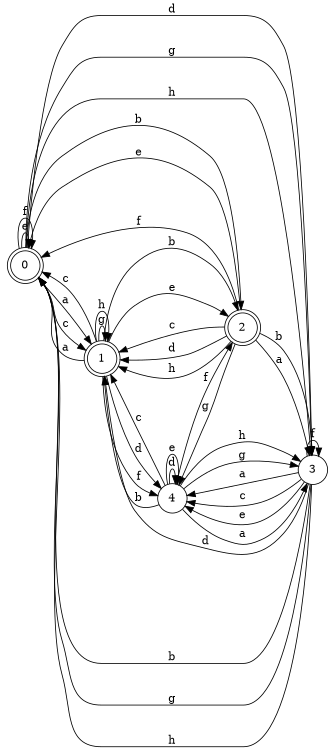 digraph n4_5 {
__start0 [label="" shape="none"];

rankdir=LR;
size="8,5";

s0 [style="rounded,filled", color="black", fillcolor="white" shape="doublecircle", label="0"];
s1 [style="rounded,filled", color="black", fillcolor="white" shape="doublecircle", label="1"];
s2 [style="rounded,filled", color="black", fillcolor="white" shape="doublecircle", label="2"];
s3 [style="filled", color="black", fillcolor="white" shape="circle", label="3"];
s4 [style="filled", color="black", fillcolor="white" shape="circle", label="4"];
s0 -> s1 [label="a"];
s0 -> s2 [label="b"];
s0 -> s1 [label="c"];
s0 -> s3 [label="d"];
s0 -> s0 [label="e"];
s0 -> s0 [label="f"];
s0 -> s3 [label="g"];
s0 -> s3 [label="h"];
s1 -> s0 [label="a"];
s1 -> s2 [label="b"];
s1 -> s0 [label="c"];
s1 -> s4 [label="d"];
s1 -> s2 [label="e"];
s1 -> s4 [label="f"];
s1 -> s1 [label="g"];
s1 -> s1 [label="h"];
s2 -> s3 [label="a"];
s2 -> s3 [label="b"];
s2 -> s1 [label="c"];
s2 -> s1 [label="d"];
s2 -> s0 [label="e"];
s2 -> s0 [label="f"];
s2 -> s4 [label="g"];
s2 -> s1 [label="h"];
s3 -> s4 [label="a"];
s3 -> s0 [label="b"];
s3 -> s4 [label="c"];
s3 -> s1 [label="d"];
s3 -> s4 [label="e"];
s3 -> s3 [label="f"];
s3 -> s0 [label="g"];
s3 -> s0 [label="h"];
s4 -> s3 [label="a"];
s4 -> s1 [label="b"];
s4 -> s1 [label="c"];
s4 -> s4 [label="d"];
s4 -> s4 [label="e"];
s4 -> s2 [label="f"];
s4 -> s3 [label="g"];
s4 -> s3 [label="h"];

}